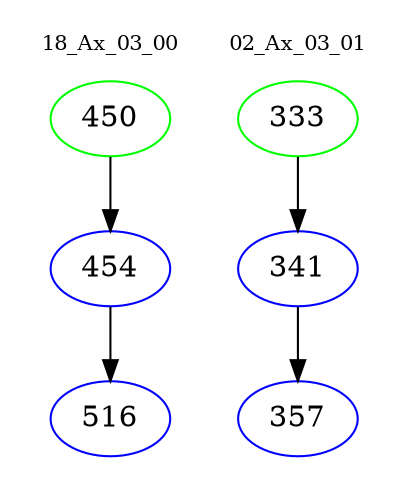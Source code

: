 digraph{
subgraph cluster_0 {
color = white
label = "18_Ax_03_00";
fontsize=10;
T0_450 [label="450", color="green"]
T0_450 -> T0_454 [color="black"]
T0_454 [label="454", color="blue"]
T0_454 -> T0_516 [color="black"]
T0_516 [label="516", color="blue"]
}
subgraph cluster_1 {
color = white
label = "02_Ax_03_01";
fontsize=10;
T1_333 [label="333", color="green"]
T1_333 -> T1_341 [color="black"]
T1_341 [label="341", color="blue"]
T1_341 -> T1_357 [color="black"]
T1_357 [label="357", color="blue"]
}
}
